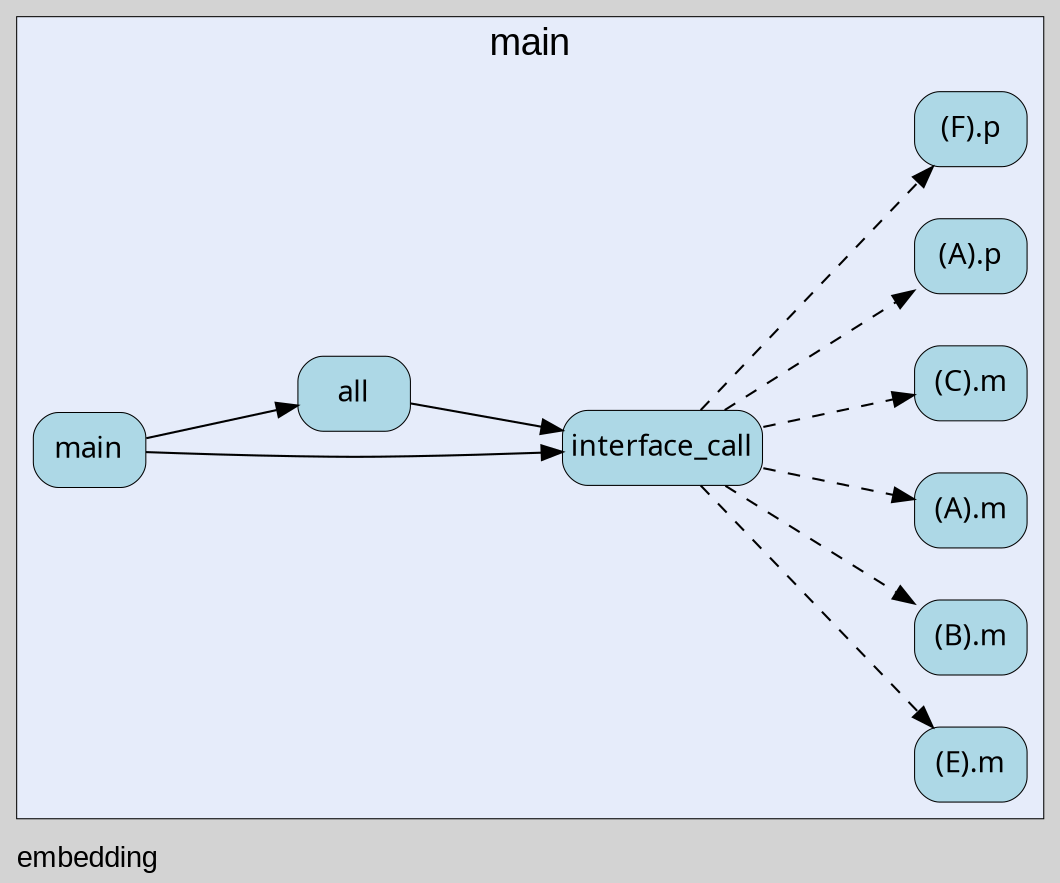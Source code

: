 digraph gocallvis {
    label="embedding";
    labeljust="l";
    fontname="Arial";
    fontsize="14";
    rankdir="LR";
    bgcolor="lightgray";
    style="solid";
    penwidth="0.5";
    pad="0.0";
    nodesep="0.35";

    node [shape="box" style="filled,rounded" fillcolor="honeydew" fontname="Verdana" penwidth="1.0" margin="0.05,0.0"];
    edge [minlen="2"]

    subgraph "cluster_focus" {
        labelloc="t";
labeljust="c";
fontsize="18";
bgcolor="#e6ecfa";
label="main";
        
        "embedding.interface_call" [ tooltip="embedding.interface_call | defined in main.go:62\nat main.go:64: calling [(embedding.A).p]\nat main.go:63: calling [(embedding.A).m]\nat main.go:63: calling [(embedding.B).m]\nat main.go:63: calling [(embedding.C).m]\nat main.go:64: calling [(embedding.F).p]\nat main.go:63: calling [(embedding.E).m]" fillcolor="lightblue" label="interface_call" penwidth="0.5" ]
        "(embedding.E).m" [ penwidth="0.5" tooltip="(embedding.E).m | defined in main.go:54" fillcolor="lightblue" label="(E).m" ]
        "(embedding.B).m" [ fillcolor="lightblue" label="(B).m" penwidth="0.5" tooltip="(embedding.B).m | defined in main.go:46" ]
        "(embedding.A).m" [ fillcolor="lightblue" label="(A).m" penwidth="0.5" tooltip="(embedding.A).m | defined in main.go:38" ]
        "(embedding.C).m" [ fillcolor="lightblue" label="(C).m" penwidth="0.5" tooltip="(embedding.C).m | defined in main.go:50" ]
        "(embedding.A).p" [ fillcolor="lightblue" label="(A).p" penwidth="0.5" tooltip="(embedding.A).p | defined in main.go:42" ]
        "(embedding.F).p" [ fillcolor="lightblue" label="(F).p" penwidth="0.5" tooltip="(embedding.F).p | defined in main.go:58" ]
        "embedding.main" [ fillcolor="lightblue" label="main" penwidth="0.5" tooltip="embedding.main | defined in main.go:67\nat main.go:69: calling [embedding.interface_call]\nat main.go:70: calling [embedding.all]" ]
        "embedding.all" [ fillcolor="lightblue" label="all" penwidth="0.5" tooltip="embedding.all | defined in main.go:73\nat main.go:82: calling [embedding.interface_call]\nat main.go:83: calling [embedding.interface_call]\nat main.go:84: calling [embedding.interface_call]\nat main.go:85: calling [embedding.interface_call]\nat main.go:86: calling [embedding.interface_call]\nat main.go:87: calling [embedding.interface_call]\nat main.go:88: calling [embedding.interface_call]\nat main.go:89: calling [embedding.interface_call]" ]
        
    }

    "embedding.interface_call" -> "(embedding.A).p" [ tooltip="at main.go:64: calling [(embedding.A).p]" style="dashed" ]
    "embedding.interface_call" -> "(embedding.A).m" [ style="dashed" tooltip="at main.go:63: calling [(embedding.A).m]" ]
    "embedding.interface_call" -> "(embedding.B).m" [ style="dashed" tooltip="at main.go:63: calling [(embedding.B).m]" ]
    "embedding.interface_call" -> "(embedding.C).m" [ style="dashed" tooltip="at main.go:63: calling [(embedding.C).m]" ]
    "embedding.interface_call" -> "(embedding.F).p" [ style="dashed" tooltip="at main.go:64: calling [(embedding.F).p]" ]
    "embedding.main" -> "embedding.interface_call" [ tooltip="at main.go:69: calling [embedding.interface_call]" ]
    "embedding.all" -> "embedding.interface_call" [ tooltip="at main.go:82: calling [embedding.interface_call]\nat main.go:83: calling [embedding.interface_call]\nat main.go:84: calling [embedding.interface_call]\nat main.go:85: calling [embedding.interface_call]\nat main.go:86: calling [embedding.interface_call]\nat main.go:87: calling [embedding.interface_call]\nat main.go:88: calling [embedding.interface_call]\nat main.go:89: calling [embedding.interface_call]" ]
    "embedding.main" -> "embedding.all" [ tooltip="at main.go:70: calling [embedding.all]" ]
    "embedding.interface_call" -> "(embedding.E).m" [ style="dashed" tooltip="at main.go:63: calling [(embedding.E).m]" ]
}
